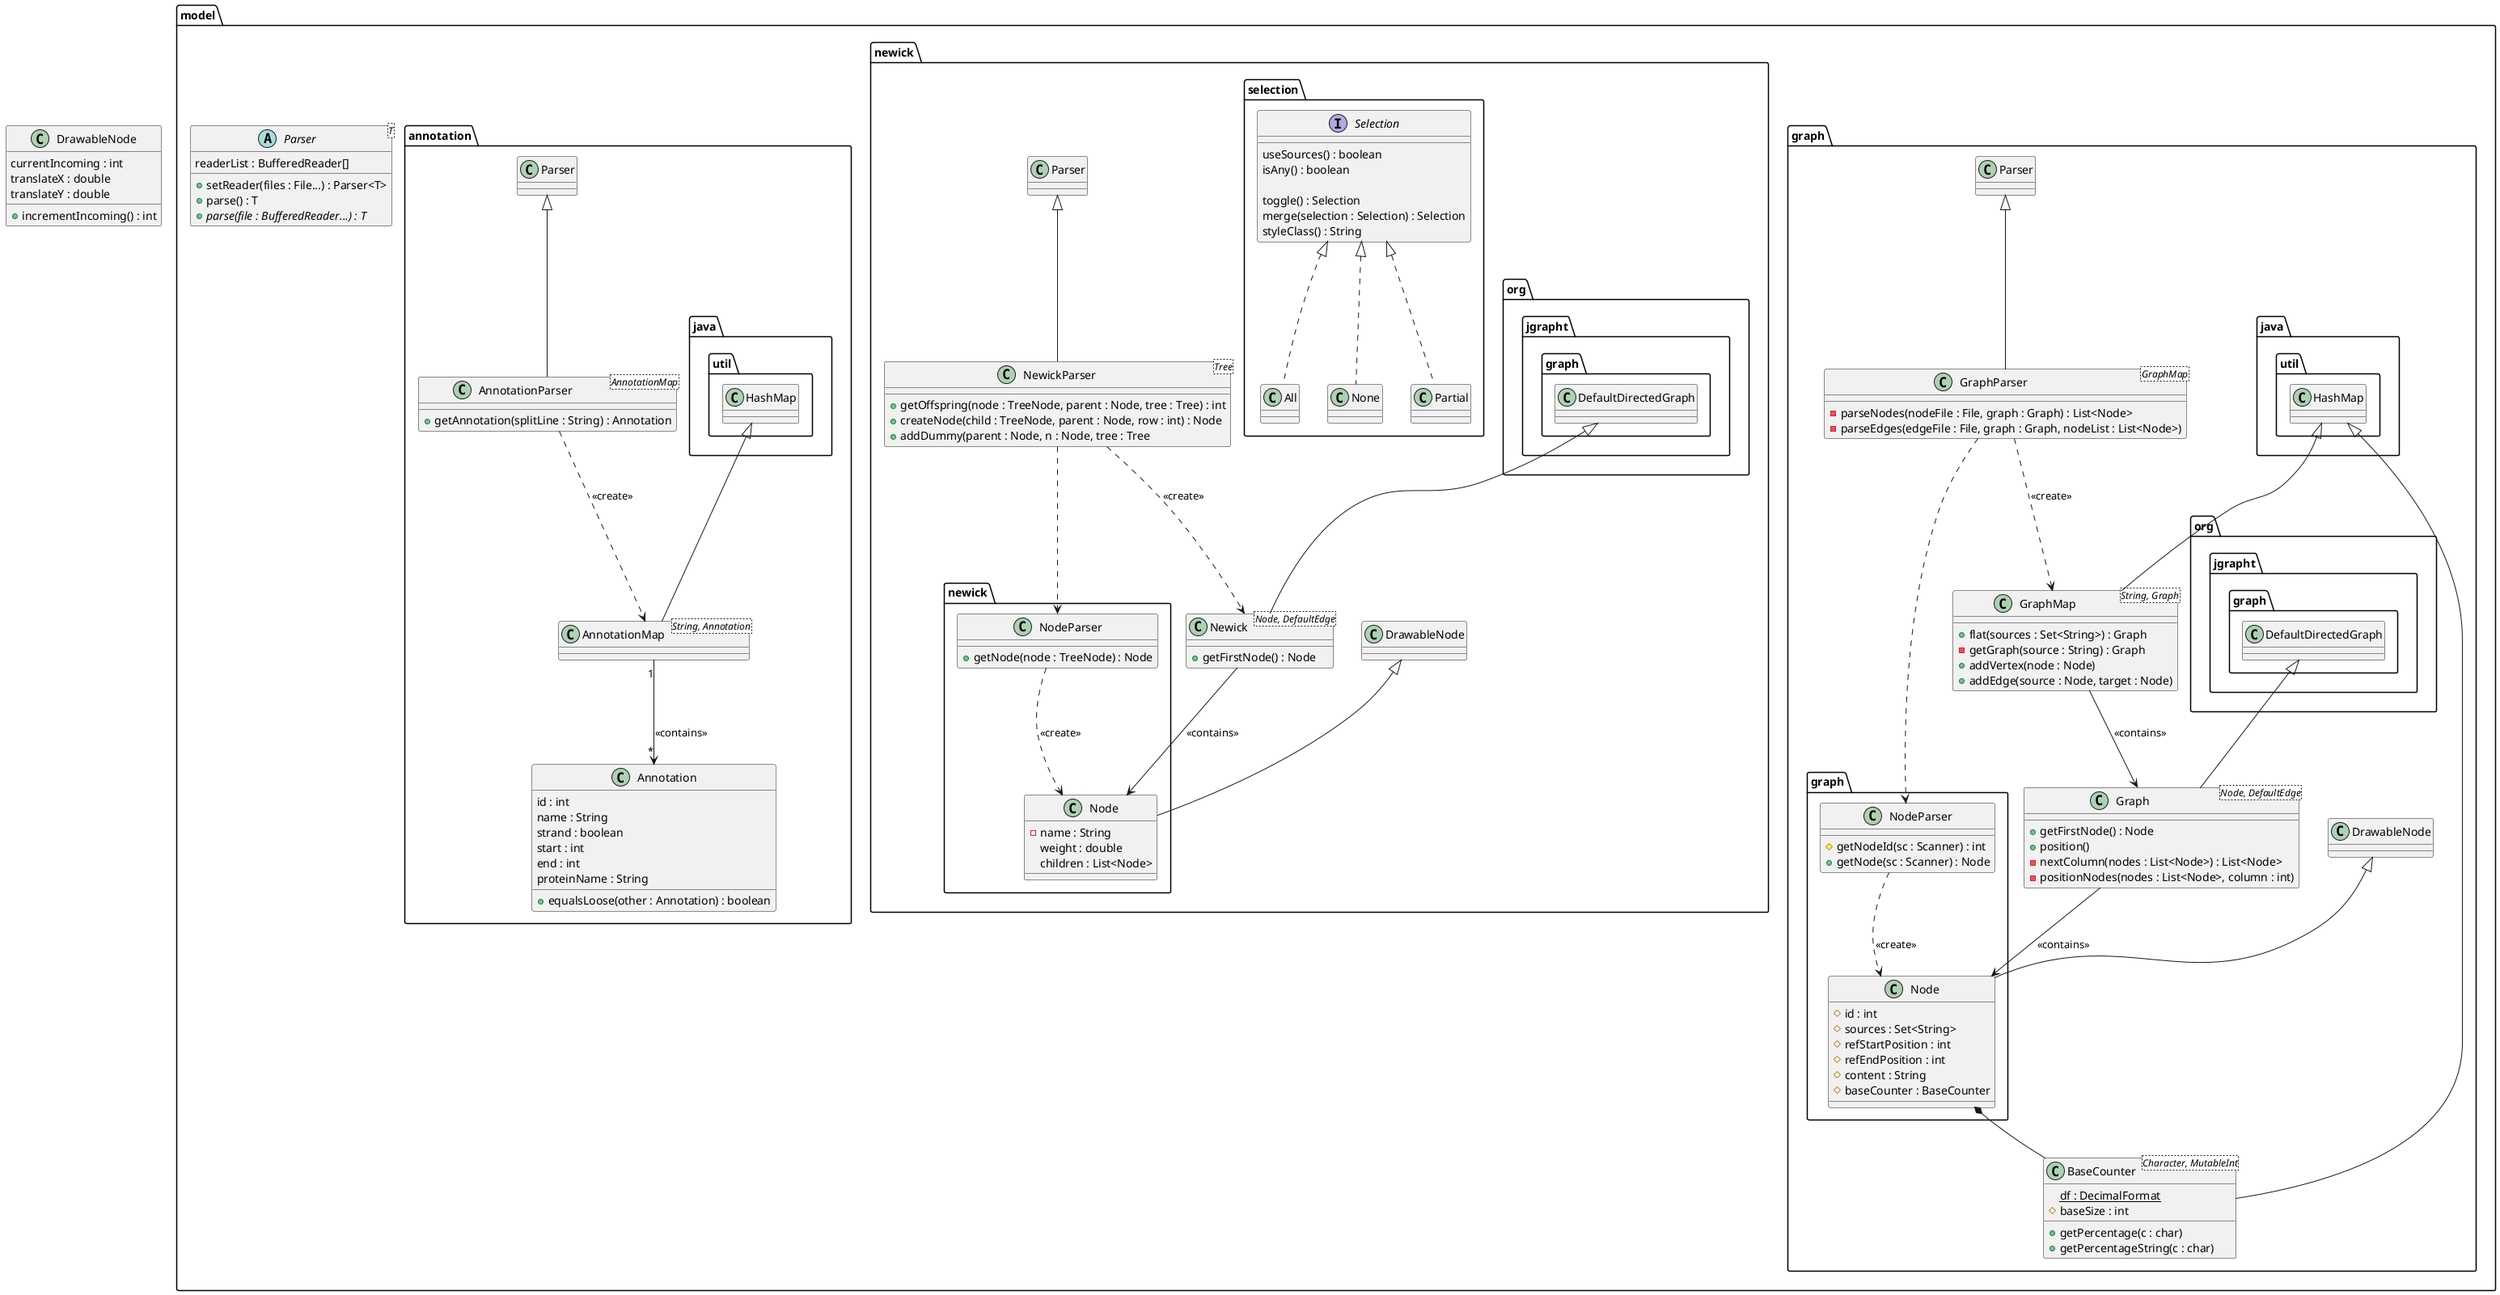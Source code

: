 @startuml
class DrawableNode {
    currentIncoming : int
    translateX : double
    translateY : double

    +incrementIncoming() : int
}

package model {
abstract class Parser<T> {
    readerList : BufferedReader[]

    +setReader(files : File...) : Parser<T>
    +parse() : T
    + {abstract} parse(file : BufferedReader...) : T
}

package graph {
    class BaseCounter<Character, MutableInt> extends java.util.HashMap {
        {static} df : DecimalFormat
        # baseSize : int

        +getPercentage(c : char)
        +getPercentageString(c : char)
    }
    class graph.Node extends DrawableNode {
        # id : int
        # sources : Set<String>
        # refStartPosition : int
        # refEndPosition : int
        # content : String
        # baseCounter : BaseCounter
    }
    class graph.NodeParser {
        #getNodeId(sc : Scanner) : int
        +getNode(sc : Scanner) : Node
    }

    class Graph<Node, DefaultEdge> extends org.jgrapht.graph.DefaultDirectedGraph {
        +getFirstNode() : Node
        +position()
        -nextColumn(nodes : List<Node>) : List<Node>
        -positionNodes(nodes : List<Node>, column : int)
    }
    class GraphMap<String, Graph> extends java.util.HashMap {
        +flat(sources : Set<String>) : Graph
        -getGraph(source : String) : Graph
        +addVertex(node : Node)
        +addEdge(source : Node, target : Node)
    }
    class GraphParser<GraphMap> extends Parser {
        -parseNodes(nodeFile : File, graph : Graph) : List<Node>
        -parseEdges(edgeFile : File, graph : Graph, nodeList : List<Node>)
    }

    'Relations

    GraphParser ..> GraphMap : << create >>
    GraphMap --> Graph : << contains >>
    GraphParser ..> graph.NodeParser

    Graph --> graph.Node : << contains >>

    graph.NodeParser ..> graph.Node : << create >>
    graph.Node *-- BaseCounter
}


package newick {
    class newick.Node extends DrawableNode {
        - name : String
        weight : double
        children : List<Node>
    }
    class newick.NodeParser {
        +getNode(node : TreeNode) : Node
    }
    class Newick<Node, DefaultEdge> extends org.jgrapht.graph.DefaultDirectedGraph {
        +getFirstNode() : Node
    }
    class NewickParser<Tree> extends Parser {
        +getOffspring(node : TreeNode, parent : Node, tree : Tree) : int
        +createNode(child : TreeNode, parent : Node, row : int) : Node
        +addDummy(parent : Node, n : Node, tree : Tree
    }

    package selection {
        interface Selection {
            useSources() : boolean
            isAny() : boolean

            toggle() : Selection
            merge(selection : Selection) : Selection
            styleClass() : String
        }

        class All implements Selection
        class None implements Selection
        class Partial implements Selection
    }

    NewickParser ..> Newick : << create >>
    NewickParser ..> newick.NodeParser
    newick.NodeParser ..> newick.Node : << create >>

    Newick --> newick.Node : << contains >>
}

package annotation {
    class Annotation {
        id : int
        name : String
        strand : boolean
        start : int
        end : int
        proteinName : String

        +equalsLoose(other : Annotation) : boolean
    }
    class AnnotationMap<String, Annotation> extends java.util.HashMap
    class AnnotationParser<AnnotationMap> extends Parser {
        +getAnnotation(splitLine : String) : Annotation
    }

    'Relations

    AnnotationParser ..> AnnotationMap : << create >>
    AnnotationMap "1" --> "*" Annotation : << contains >>
}
}
@enduml
